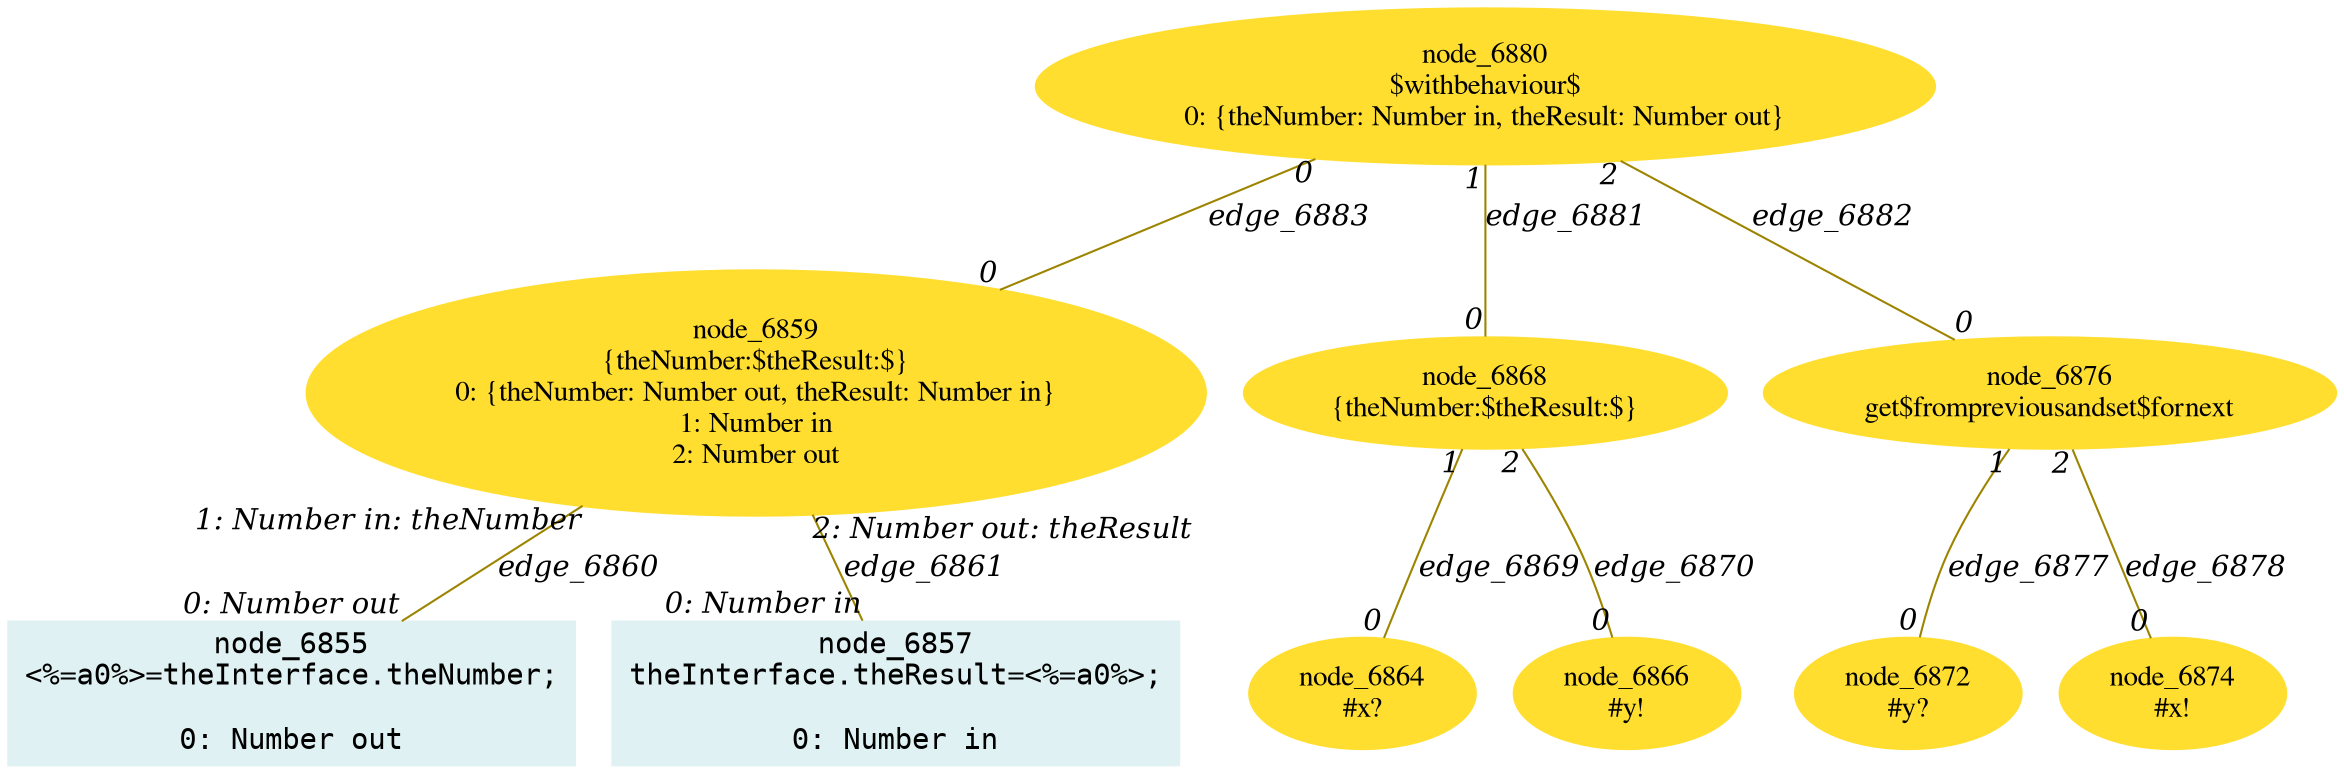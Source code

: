 digraph g{node_6855 [shape="box", style="filled", color="#dff1f2", fontname="Courier", label="node_6855
<%=a0%>=theInterface.theNumber;

0: Number out" ]
node_6857 [shape="box", style="filled", color="#dff1f2", fontname="Courier", label="node_6857
theInterface.theResult=<%=a0%>;

0: Number in" ]
node_6859 [shape="ellipse", style="filled", color="#ffde2f", fontname="Times", label="node_6859
{theNumber:$theResult:$}
0: {theNumber: Number out, theResult: Number in}
1: Number in
2: Number out" ]
node_6864 [shape="ellipse", style="filled", color="#ffde2f", fontname="Times", label="node_6864
#x?
" ]
node_6866 [shape="ellipse", style="filled", color="#ffde2f", fontname="Times", label="node_6866
#y!
" ]
node_6868 [shape="ellipse", style="filled", color="#ffde2f", fontname="Times", label="node_6868
{theNumber:$theResult:$}
" ]
node_6872 [shape="ellipse", style="filled", color="#ffde2f", fontname="Times", label="node_6872
#y?
" ]
node_6874 [shape="ellipse", style="filled", color="#ffde2f", fontname="Times", label="node_6874
#x!
" ]
node_6876 [shape="ellipse", style="filled", color="#ffde2f", fontname="Times", label="node_6876
get$frompreviousandset$fornext
" ]
node_6880 [shape="ellipse", style="filled", color="#ffde2f", fontname="Times", label="node_6880
$withbehaviour$
0: {theNumber: Number in, theResult: Number out}" ]
node_6859 -> node_6855 [dir=none, arrowHead=none, fontname="Times-Italic", arrowsize=1, color="#9d8400", label="edge_6860",  headlabel="0: Number out", taillabel="1: Number in: theNumber" ]
node_6859 -> node_6857 [dir=none, arrowHead=none, fontname="Times-Italic", arrowsize=1, color="#9d8400", label="edge_6861",  headlabel="0: Number in", taillabel="2: Number out: theResult" ]
node_6868 -> node_6864 [dir=none, arrowHead=none, fontname="Times-Italic", arrowsize=1, color="#9d8400", label="edge_6869",  headlabel="0", taillabel="1" ]
node_6868 -> node_6866 [dir=none, arrowHead=none, fontname="Times-Italic", arrowsize=1, color="#9d8400", label="edge_6870",  headlabel="0", taillabel="2" ]
node_6876 -> node_6872 [dir=none, arrowHead=none, fontname="Times-Italic", arrowsize=1, color="#9d8400", label="edge_6877",  headlabel="0", taillabel="1" ]
node_6876 -> node_6874 [dir=none, arrowHead=none, fontname="Times-Italic", arrowsize=1, color="#9d8400", label="edge_6878",  headlabel="0", taillabel="2" ]
node_6880 -> node_6868 [dir=none, arrowHead=none, fontname="Times-Italic", arrowsize=1, color="#9d8400", label="edge_6881",  headlabel="0", taillabel="1" ]
node_6880 -> node_6876 [dir=none, arrowHead=none, fontname="Times-Italic", arrowsize=1, color="#9d8400", label="edge_6882",  headlabel="0", taillabel="2" ]
node_6880 -> node_6859 [dir=none, arrowHead=none, fontname="Times-Italic", arrowsize=1, color="#9d8400", label="edge_6883",  headlabel="0", taillabel="0" ]
}